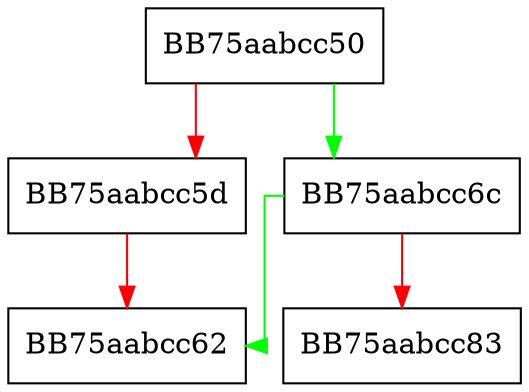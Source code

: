 digraph Reset {
  node [shape="box"];
  graph [splines=ortho];
  BB75aabcc50 -> BB75aabcc6c [color="green"];
  BB75aabcc50 -> BB75aabcc5d [color="red"];
  BB75aabcc5d -> BB75aabcc62 [color="red"];
  BB75aabcc6c -> BB75aabcc62 [color="green"];
  BB75aabcc6c -> BB75aabcc83 [color="red"];
}